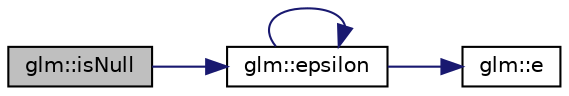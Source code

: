 digraph "glm::isNull"
{
  edge [fontname="Helvetica",fontsize="10",labelfontname="Helvetica",labelfontsize="10"];
  node [fontname="Helvetica",fontsize="10",shape=record];
  rankdir="LR";
  Node1 [label="glm::isNull",height=0.2,width=0.4,color="black", fillcolor="grey75", style="filled", fontcolor="black"];
  Node1 -> Node2 [color="midnightblue",fontsize="10",style="solid",fontname="Helvetica"];
  Node2 [label="glm::epsilon",height=0.2,width=0.4,color="black", fillcolor="white", style="filled",URL="$group__gtc__constants.html#gacb41049b8d22c8aa90e362b96c524feb"];
  Node2 -> Node2 [color="midnightblue",fontsize="10",style="solid",fontname="Helvetica"];
  Node2 -> Node3 [color="midnightblue",fontsize="10",style="solid",fontname="Helvetica"];
  Node3 [label="glm::e",height=0.2,width=0.4,color="black", fillcolor="white", style="filled",URL="$group__gtc__constants.html#gab83fb6de0f05d6c0d11bdf0479f8319e"];
}
